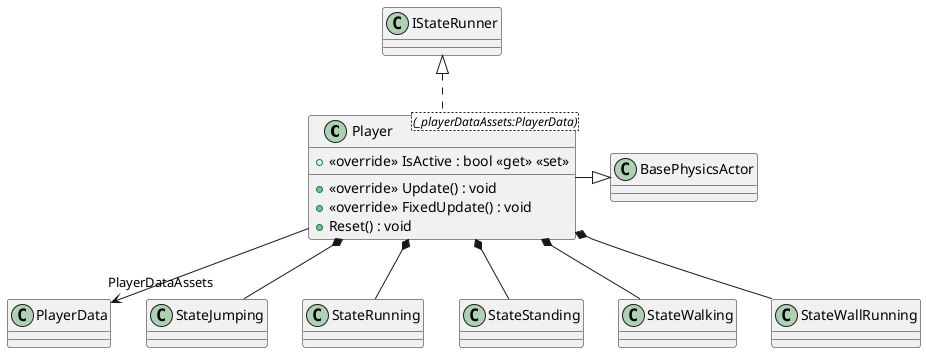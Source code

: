 @startuml
class Player<(_playerDataAssets:PlayerData)> {
    + <<override>> IsActive : bool <<get>> <<set>>
    + <<override>> Update() : void
    + <<override>> FixedUpdate() : void
    + Reset() : void
}
BasePhysicsActor <|-left-- Player
IStateRunner <|.. Player
Player --> "PlayerDataAssets" PlayerData
'Player *--- StateMachine

Player *-- StateJumping
Player *-- StateRunning
Player *-- StateStanding
Player *-- StateWalking
Player *-- StateWallRunning
@enduml
